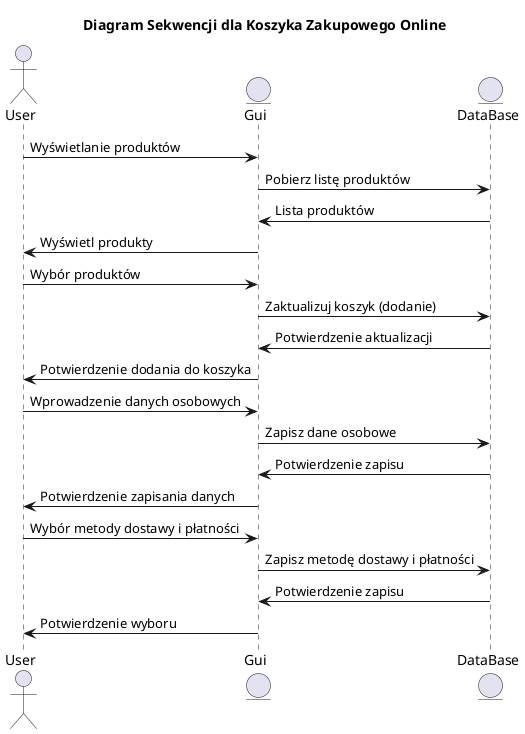 @startuml
title Diagram Sekwencji dla Koszyka Zakupowego Online

actor User
entity Gui
entity DataBase

' Użytkownik przegląda produkty
User -> Gui : Wyświetlanie produktów
Gui -> DataBase : Pobierz listę produktów
DataBase -> Gui : Lista produktów
Gui -> User : Wyświetl produkty

' Użytkownik wybiera produkt i dodaje do koszyka
User -> Gui : Wybór produktów
Gui -> DataBase : Zaktualizuj koszyk (dodanie)
DataBase -> Gui : Potwierdzenie aktualizacji
Gui -> User : Potwierdzenie dodania do koszyka

' Użytkownik wprowadza dane osobowe
User -> Gui : Wprowadzenie danych osobowych
Gui -> DataBase : Zapisz dane osobowe
DataBase -> Gui : Potwierdzenie zapisu
Gui -> User : Potwierdzenie zapisania danych

' Użytkownik wybiera sposób dostawy i płatności
User -> Gui : Wybór metody dostawy i płatności
Gui -> DataBase : Zapisz metodę dostawy i płatności
DataBase -> Gui : Potwierdzenie zapisu
Gui -> User : Potwierdzenie wyboru

@enduml

